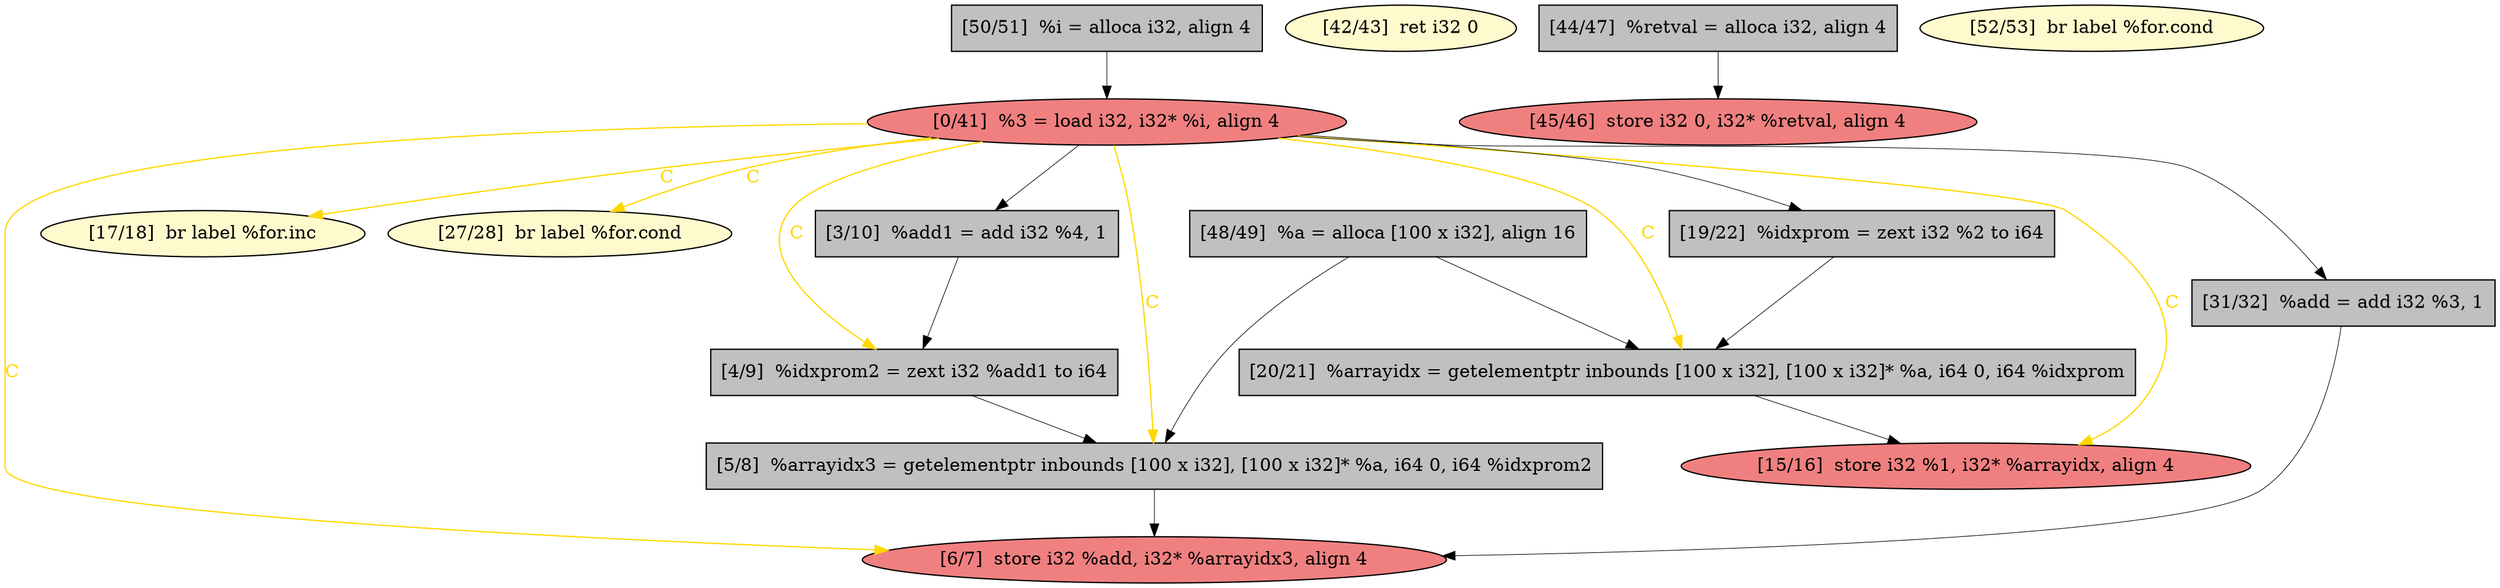 
digraph G {


node70 [fillcolor=lemonchiffon,label="[17/18]  br label %for.inc",shape=ellipse,style=filled ]
node59 [fillcolor=lemonchiffon,label="[42/43]  ret i32 0",shape=ellipse,style=filled ]
node60 [fillcolor=lightcoral,label="[45/46]  store i32 0, i32* %retval, align 4",shape=ellipse,style=filled ]
node58 [fillcolor=lemonchiffon,label="[27/28]  br label %for.cond",shape=ellipse,style=filled ]
node56 [fillcolor=grey,label="[44/47]  %retval = alloca i32, align 4",shape=rectangle,style=filled ]
node57 [fillcolor=lightcoral,label="[6/7]  store i32 %add, i32* %arrayidx3, align 4",shape=ellipse,style=filled ]
node54 [fillcolor=grey,label="[5/8]  %arrayidx3 = getelementptr inbounds [100 x i32], [100 x i32]* %a, i64 0, i64 %idxprom2",shape=rectangle,style=filled ]
node61 [fillcolor=lemonchiffon,label="[52/53]  br label %for.cond",shape=ellipse,style=filled ]
node63 [fillcolor=lightcoral,label="[0/41]  %3 = load i32, i32* %i, align 4",shape=ellipse,style=filled ]
node69 [fillcolor=lightcoral,label="[15/16]  store i32 %1, i32* %arrayidx, align 4",shape=ellipse,style=filled ]
node68 [fillcolor=grey,label="[19/22]  %idxprom = zext i32 %2 to i64",shape=rectangle,style=filled ]
node62 [fillcolor=grey,label="[50/51]  %i = alloca i32, align 4",shape=rectangle,style=filled ]
node64 [fillcolor=grey,label="[31/32]  %add = add i32 %3, 1",shape=rectangle,style=filled ]
node65 [fillcolor=grey,label="[20/21]  %arrayidx = getelementptr inbounds [100 x i32], [100 x i32]* %a, i64 0, i64 %idxprom",shape=rectangle,style=filled ]
node55 [fillcolor=grey,label="[48/49]  %a = alloca [100 x i32], align 16",shape=rectangle,style=filled ]
node66 [fillcolor=grey,label="[4/9]  %idxprom2 = zext i32 %add1 to i64",shape=rectangle,style=filled ]
node67 [fillcolor=grey,label="[3/10]  %add1 = add i32 %4, 1",shape=rectangle,style=filled ]

node63->node58 [style=solid,color=gold,label="C",penwidth=1.0,fontcolor=gold ]
node63->node54 [style=solid,color=gold,label="C",penwidth=1.0,fontcolor=gold ]
node63->node57 [style=solid,color=gold,label="C",penwidth=1.0,fontcolor=gold ]
node63->node69 [style=solid,color=gold,label="C",penwidth=1.0,fontcolor=gold ]
node55->node65 [style=solid,color=black,label="",penwidth=0.5,fontcolor=black ]
node67->node66 [style=solid,color=black,label="",penwidth=0.5,fontcolor=black ]
node63->node65 [style=solid,color=gold,label="C",penwidth=1.0,fontcolor=gold ]
node54->node57 [style=solid,color=black,label="",penwidth=0.5,fontcolor=black ]
node62->node63 [style=solid,color=black,label="",penwidth=0.5,fontcolor=black ]
node63->node67 [style=solid,color=black,label="",penwidth=0.5,fontcolor=black ]
node68->node65 [style=solid,color=black,label="",penwidth=0.5,fontcolor=black ]
node63->node70 [style=solid,color=gold,label="C",penwidth=1.0,fontcolor=gold ]
node64->node57 [style=solid,color=black,label="",penwidth=0.5,fontcolor=black ]
node56->node60 [style=solid,color=black,label="",penwidth=0.5,fontcolor=black ]
node63->node68 [style=solid,color=black,label="",penwidth=0.5,fontcolor=black ]
node66->node54 [style=solid,color=black,label="",penwidth=0.5,fontcolor=black ]
node63->node66 [style=solid,color=gold,label="C",penwidth=1.0,fontcolor=gold ]
node63->node64 [style=solid,color=black,label="",penwidth=0.5,fontcolor=black ]
node55->node54 [style=solid,color=black,label="",penwidth=0.5,fontcolor=black ]
node65->node69 [style=solid,color=black,label="",penwidth=0.5,fontcolor=black ]


}
